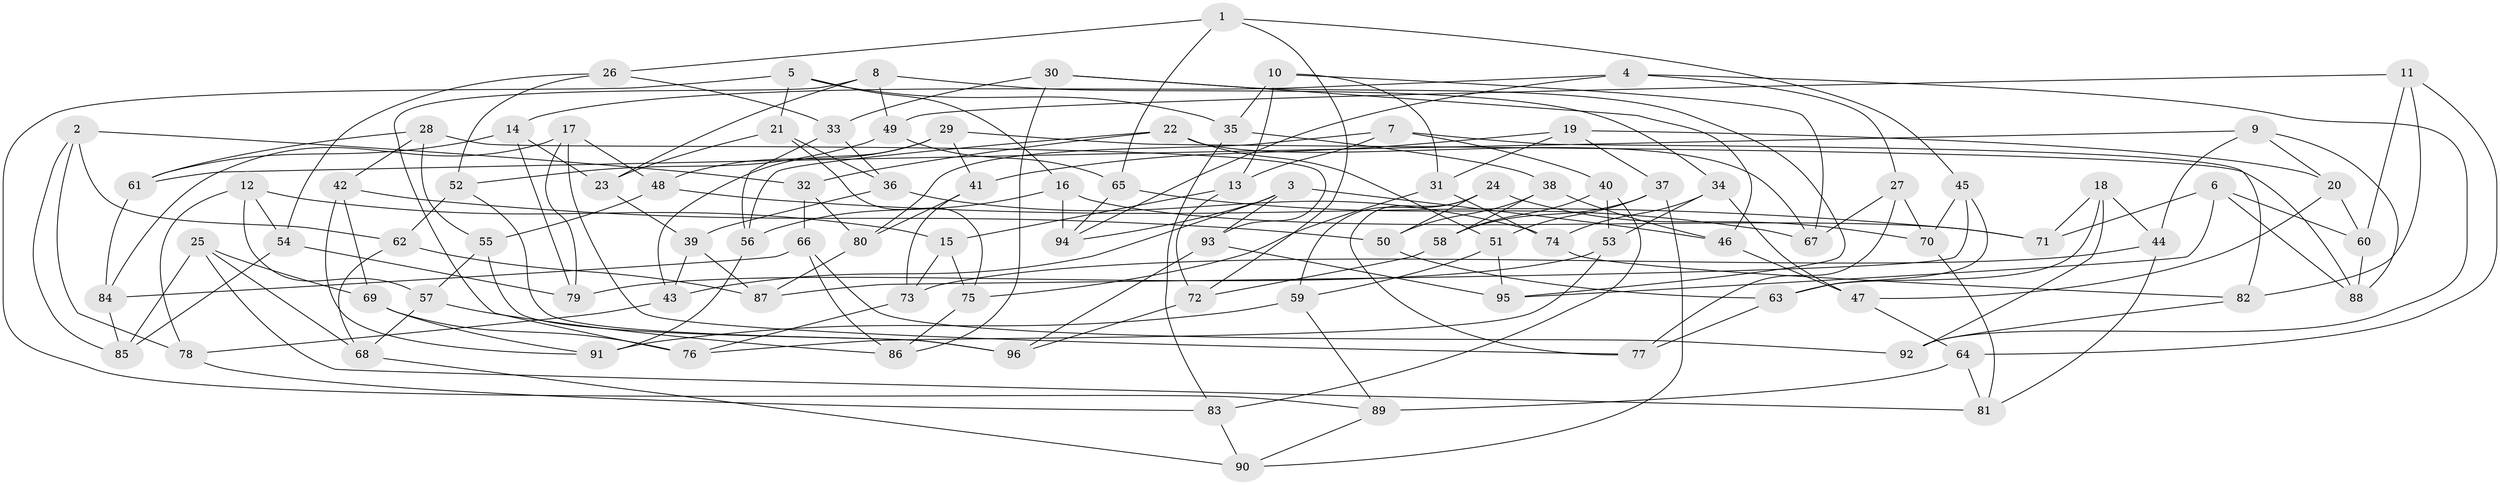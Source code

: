 // Generated by graph-tools (version 1.1) at 2025/26/03/09/25 03:26:54]
// undirected, 96 vertices, 192 edges
graph export_dot {
graph [start="1"]
  node [color=gray90,style=filled];
  1;
  2;
  3;
  4;
  5;
  6;
  7;
  8;
  9;
  10;
  11;
  12;
  13;
  14;
  15;
  16;
  17;
  18;
  19;
  20;
  21;
  22;
  23;
  24;
  25;
  26;
  27;
  28;
  29;
  30;
  31;
  32;
  33;
  34;
  35;
  36;
  37;
  38;
  39;
  40;
  41;
  42;
  43;
  44;
  45;
  46;
  47;
  48;
  49;
  50;
  51;
  52;
  53;
  54;
  55;
  56;
  57;
  58;
  59;
  60;
  61;
  62;
  63;
  64;
  65;
  66;
  67;
  68;
  69;
  70;
  71;
  72;
  73;
  74;
  75;
  76;
  77;
  78;
  79;
  80;
  81;
  82;
  83;
  84;
  85;
  86;
  87;
  88;
  89;
  90;
  91;
  92;
  93;
  94;
  95;
  96;
  1 -- 72;
  1 -- 65;
  1 -- 45;
  1 -- 26;
  2 -- 32;
  2 -- 78;
  2 -- 85;
  2 -- 62;
  3 -- 94;
  3 -- 43;
  3 -- 93;
  3 -- 46;
  4 -- 14;
  4 -- 27;
  4 -- 92;
  4 -- 94;
  5 -- 21;
  5 -- 35;
  5 -- 89;
  5 -- 16;
  6 -- 60;
  6 -- 95;
  6 -- 71;
  6 -- 88;
  7 -- 82;
  7 -- 80;
  7 -- 40;
  7 -- 13;
  8 -- 34;
  8 -- 23;
  8 -- 49;
  8 -- 76;
  9 -- 20;
  9 -- 88;
  9 -- 61;
  9 -- 44;
  10 -- 31;
  10 -- 67;
  10 -- 35;
  10 -- 13;
  11 -- 60;
  11 -- 64;
  11 -- 49;
  11 -- 82;
  12 -- 15;
  12 -- 54;
  12 -- 57;
  12 -- 78;
  13 -- 72;
  13 -- 15;
  14 -- 61;
  14 -- 23;
  14 -- 79;
  15 -- 75;
  15 -- 73;
  16 -- 56;
  16 -- 71;
  16 -- 94;
  17 -- 84;
  17 -- 77;
  17 -- 48;
  17 -- 79;
  18 -- 92;
  18 -- 63;
  18 -- 71;
  18 -- 44;
  19 -- 37;
  19 -- 20;
  19 -- 41;
  19 -- 31;
  20 -- 47;
  20 -- 60;
  21 -- 75;
  21 -- 36;
  21 -- 23;
  22 -- 67;
  22 -- 32;
  22 -- 56;
  22 -- 51;
  23 -- 39;
  24 -- 50;
  24 -- 70;
  24 -- 77;
  24 -- 59;
  25 -- 69;
  25 -- 81;
  25 -- 68;
  25 -- 85;
  26 -- 54;
  26 -- 33;
  26 -- 52;
  27 -- 67;
  27 -- 77;
  27 -- 70;
  28 -- 55;
  28 -- 42;
  28 -- 93;
  28 -- 61;
  29 -- 88;
  29 -- 41;
  29 -- 43;
  29 -- 48;
  30 -- 95;
  30 -- 86;
  30 -- 46;
  30 -- 33;
  31 -- 74;
  31 -- 75;
  32 -- 66;
  32 -- 80;
  33 -- 56;
  33 -- 36;
  34 -- 47;
  34 -- 53;
  34 -- 74;
  35 -- 83;
  35 -- 38;
  36 -- 39;
  36 -- 74;
  37 -- 58;
  37 -- 51;
  37 -- 90;
  38 -- 46;
  38 -- 50;
  38 -- 58;
  39 -- 87;
  39 -- 43;
  40 -- 53;
  40 -- 83;
  40 -- 58;
  41 -- 80;
  41 -- 73;
  42 -- 91;
  42 -- 50;
  42 -- 69;
  43 -- 78;
  44 -- 81;
  44 -- 73;
  45 -- 87;
  45 -- 63;
  45 -- 70;
  46 -- 47;
  47 -- 64;
  48 -- 71;
  48 -- 55;
  49 -- 52;
  49 -- 65;
  50 -- 63;
  51 -- 95;
  51 -- 59;
  52 -- 62;
  52 -- 96;
  53 -- 79;
  53 -- 76;
  54 -- 79;
  54 -- 85;
  55 -- 57;
  55 -- 96;
  56 -- 91;
  57 -- 68;
  57 -- 86;
  58 -- 72;
  59 -- 89;
  59 -- 91;
  60 -- 88;
  61 -- 84;
  62 -- 68;
  62 -- 87;
  63 -- 77;
  64 -- 81;
  64 -- 89;
  65 -- 67;
  65 -- 94;
  66 -- 86;
  66 -- 84;
  66 -- 92;
  68 -- 90;
  69 -- 91;
  69 -- 76;
  70 -- 81;
  72 -- 96;
  73 -- 76;
  74 -- 82;
  75 -- 86;
  78 -- 83;
  80 -- 87;
  82 -- 92;
  83 -- 90;
  84 -- 85;
  89 -- 90;
  93 -- 95;
  93 -- 96;
}
